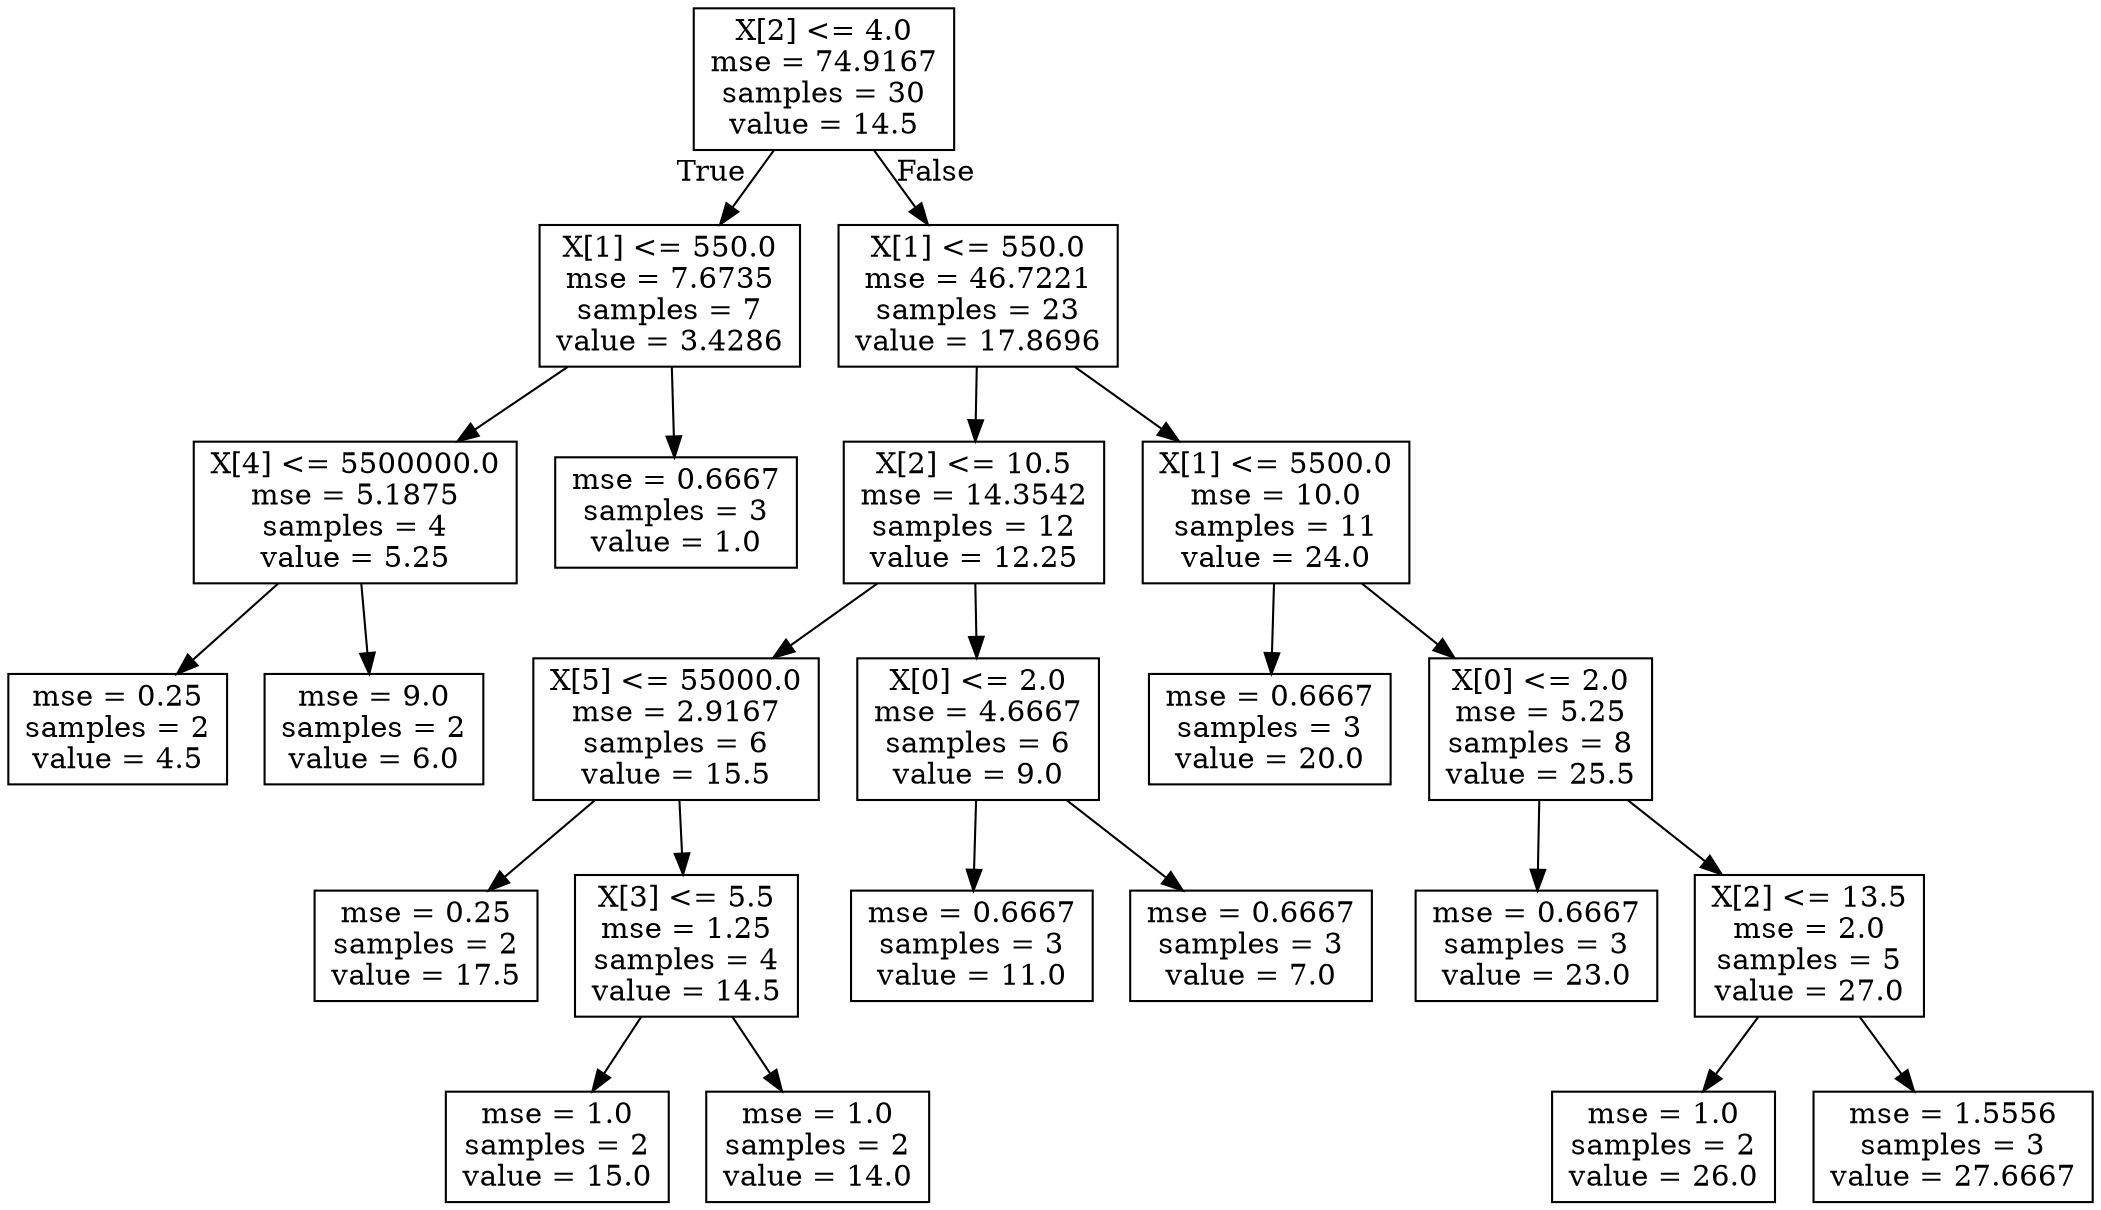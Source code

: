 digraph Tree {
node [shape=box] ;
0 [label="X[2] <= 4.0\nmse = 74.9167\nsamples = 30\nvalue = 14.5"] ;
1 [label="X[1] <= 550.0\nmse = 7.6735\nsamples = 7\nvalue = 3.4286"] ;
0 -> 1 [labeldistance=2.5, labelangle=45, headlabel="True"] ;
2 [label="X[4] <= 5500000.0\nmse = 5.1875\nsamples = 4\nvalue = 5.25"] ;
1 -> 2 ;
3 [label="mse = 0.25\nsamples = 2\nvalue = 4.5"] ;
2 -> 3 ;
4 [label="mse = 9.0\nsamples = 2\nvalue = 6.0"] ;
2 -> 4 ;
5 [label="mse = 0.6667\nsamples = 3\nvalue = 1.0"] ;
1 -> 5 ;
6 [label="X[1] <= 550.0\nmse = 46.7221\nsamples = 23\nvalue = 17.8696"] ;
0 -> 6 [labeldistance=2.5, labelangle=-45, headlabel="False"] ;
7 [label="X[2] <= 10.5\nmse = 14.3542\nsamples = 12\nvalue = 12.25"] ;
6 -> 7 ;
8 [label="X[5] <= 55000.0\nmse = 2.9167\nsamples = 6\nvalue = 15.5"] ;
7 -> 8 ;
9 [label="mse = 0.25\nsamples = 2\nvalue = 17.5"] ;
8 -> 9 ;
10 [label="X[3] <= 5.5\nmse = 1.25\nsamples = 4\nvalue = 14.5"] ;
8 -> 10 ;
11 [label="mse = 1.0\nsamples = 2\nvalue = 15.0"] ;
10 -> 11 ;
12 [label="mse = 1.0\nsamples = 2\nvalue = 14.0"] ;
10 -> 12 ;
13 [label="X[0] <= 2.0\nmse = 4.6667\nsamples = 6\nvalue = 9.0"] ;
7 -> 13 ;
14 [label="mse = 0.6667\nsamples = 3\nvalue = 11.0"] ;
13 -> 14 ;
15 [label="mse = 0.6667\nsamples = 3\nvalue = 7.0"] ;
13 -> 15 ;
16 [label="X[1] <= 5500.0\nmse = 10.0\nsamples = 11\nvalue = 24.0"] ;
6 -> 16 ;
17 [label="mse = 0.6667\nsamples = 3\nvalue = 20.0"] ;
16 -> 17 ;
18 [label="X[0] <= 2.0\nmse = 5.25\nsamples = 8\nvalue = 25.5"] ;
16 -> 18 ;
19 [label="mse = 0.6667\nsamples = 3\nvalue = 23.0"] ;
18 -> 19 ;
20 [label="X[2] <= 13.5\nmse = 2.0\nsamples = 5\nvalue = 27.0"] ;
18 -> 20 ;
21 [label="mse = 1.0\nsamples = 2\nvalue = 26.0"] ;
20 -> 21 ;
22 [label="mse = 1.5556\nsamples = 3\nvalue = 27.6667"] ;
20 -> 22 ;
}